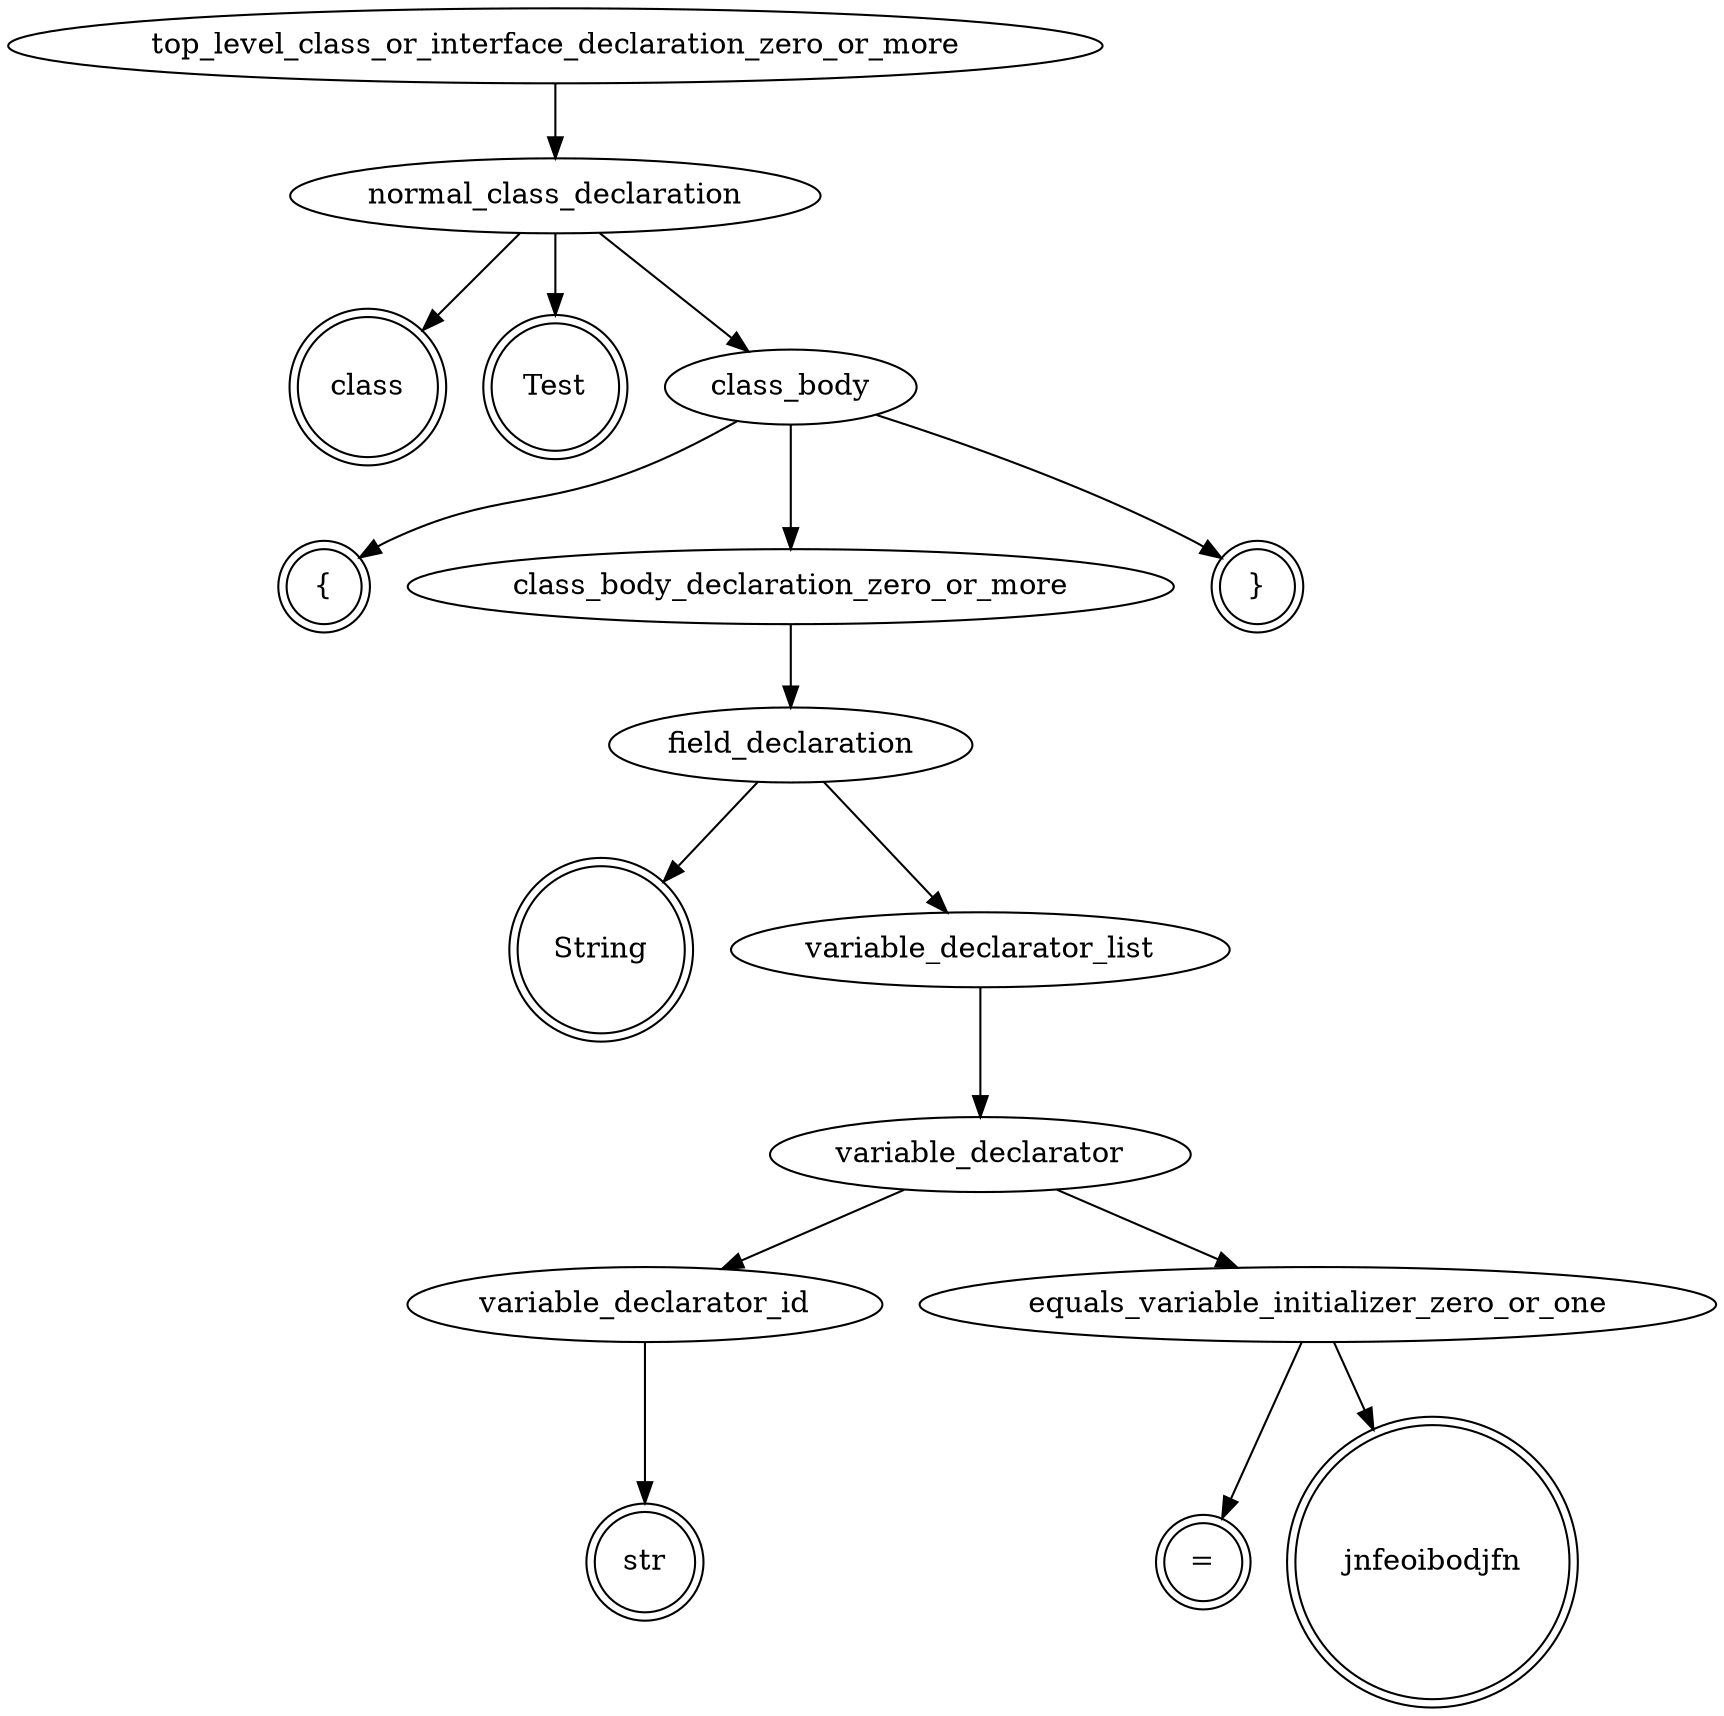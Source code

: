 digraph AST{
	56[label = top_level_class_or_interface_declaration_zero_or_more]
	56 -> 57
	57[label = normal_class_declaration]
	57 -> 2
	57 -> 3
	57 -> 58
	2[label = "class", shape = "doublecircle"]
	3[label = "Test", shape = "doublecircle"]
	58[label = class_body]
	58 -> 8
	58 -> 59
	58 -> 47
	8[label = "{", shape = "doublecircle"]
	59[label = class_body_declaration_zero_or_more]
	59 -> 60
	60[label = field_declaration]
	60 -> 10
	60 -> 61
	10[label = "String", shape = "doublecircle"]
	61[label = variable_declarator_list]
	61 -> 62
	62[label = variable_declarator]
	62 -> 63
	62 -> 64
	63[label = variable_declarator_id]
	63 -> 15
	15[label = "str", shape = "doublecircle"]
	64[label = equals_variable_initializer_zero_or_one]
	64 -> 18
	64 -> 19
	18[label = "=", shape = "doublecircle"]
	19[label = "jnfeoibodjfn", shape = "doublecircle"]
	47[label = "}", shape = "doublecircle"]
}